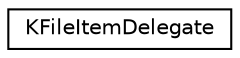 digraph "Graphical Class Hierarchy"
{
  edge [fontname="Helvetica",fontsize="10",labelfontname="Helvetica",labelfontsize="10"];
  node [fontname="Helvetica",fontsize="10",shape=record];
  rankdir="LR";
  Node0 [label="KFileItemDelegate",height=0.2,width=0.4,color="black", fillcolor="white", style="filled",URL="$classKFileItemDelegate.html",tooltip="KFileItemDelegate is intended to be used to provide a KDE file system view, when using one of the sta..."];
}
